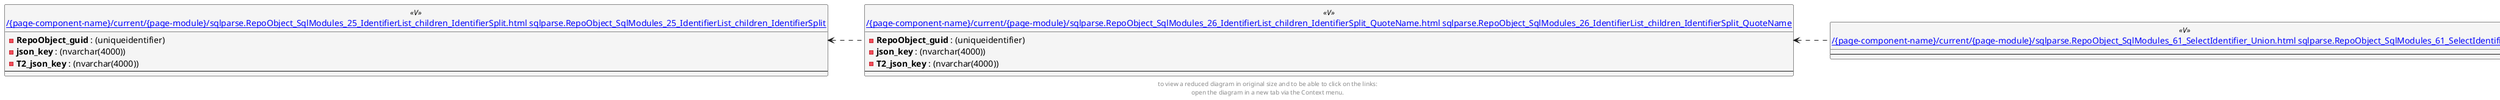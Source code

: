 @startuml
left to right direction
'top to bottom direction
hide circle
'avoide "." issues:
set namespaceSeparator none


skinparam class {
  BackgroundColor White
  BackgroundColor<<FN>> Yellow
  BackgroundColor<<FS>> Yellow
  BackgroundColor<<FT>> LightGray
  BackgroundColor<<IF>> Yellow
  BackgroundColor<<IS>> Yellow
  BackgroundColor<<P>> Aqua
  BackgroundColor<<PC>> Aqua
  BackgroundColor<<SN>> Yellow
  BackgroundColor<<SO>> SlateBlue
  BackgroundColor<<TF>> LightGray
  BackgroundColor<<TR>> Tomato
  BackgroundColor<<U>> White
  BackgroundColor<<V>> WhiteSmoke
  BackgroundColor<<X>> Aqua
}


entity "[[{site-url}/{page-component-name}/current/{page-module}/sqlparse.RepoObject_SqlModules_25_IdentifierList_children_IdentifierSplit.html sqlparse.RepoObject_SqlModules_25_IdentifierList_children_IdentifierSplit]]" as sqlparse.RepoObject_SqlModules_25_IdentifierList_children_IdentifierSplit << V >> {
  - **RepoObject_guid** : (uniqueidentifier)
  - **json_key** : (nvarchar(4000))
  - **T2_json_key** : (nvarchar(4000))
  --
}

entity "[[{site-url}/{page-component-name}/current/{page-module}/sqlparse.RepoObject_SqlModules_26_IdentifierList_children_IdentifierSplit_QuoteName.html sqlparse.RepoObject_SqlModules_26_IdentifierList_children_IdentifierSplit_QuoteName]]" as sqlparse.RepoObject_SqlModules_26_IdentifierList_children_IdentifierSplit_QuoteName << V >> {
  - **RepoObject_guid** : (uniqueidentifier)
  - **json_key** : (nvarchar(4000))
  - **T2_json_key** : (nvarchar(4000))
  --
}

entity "[[{site-url}/{page-component-name}/current/{page-module}/sqlparse.RepoObject_SqlModules_61_SelectIdentifier_Union.html sqlparse.RepoObject_SqlModules_61_SelectIdentifier_Union]]" as sqlparse.RepoObject_SqlModules_61_SelectIdentifier_Union << V >> {
  --
}

sqlparse.RepoObject_SqlModules_25_IdentifierList_children_IdentifierSplit <.. sqlparse.RepoObject_SqlModules_26_IdentifierList_children_IdentifierSplit_QuoteName
sqlparse.RepoObject_SqlModules_26_IdentifierList_children_IdentifierSplit_QuoteName <.. sqlparse.RepoObject_SqlModules_61_SelectIdentifier_Union
footer
to view a reduced diagram in original size and to be able to click on the links:
open the diagram in a new tab via the Context menu.
end footer

@enduml

